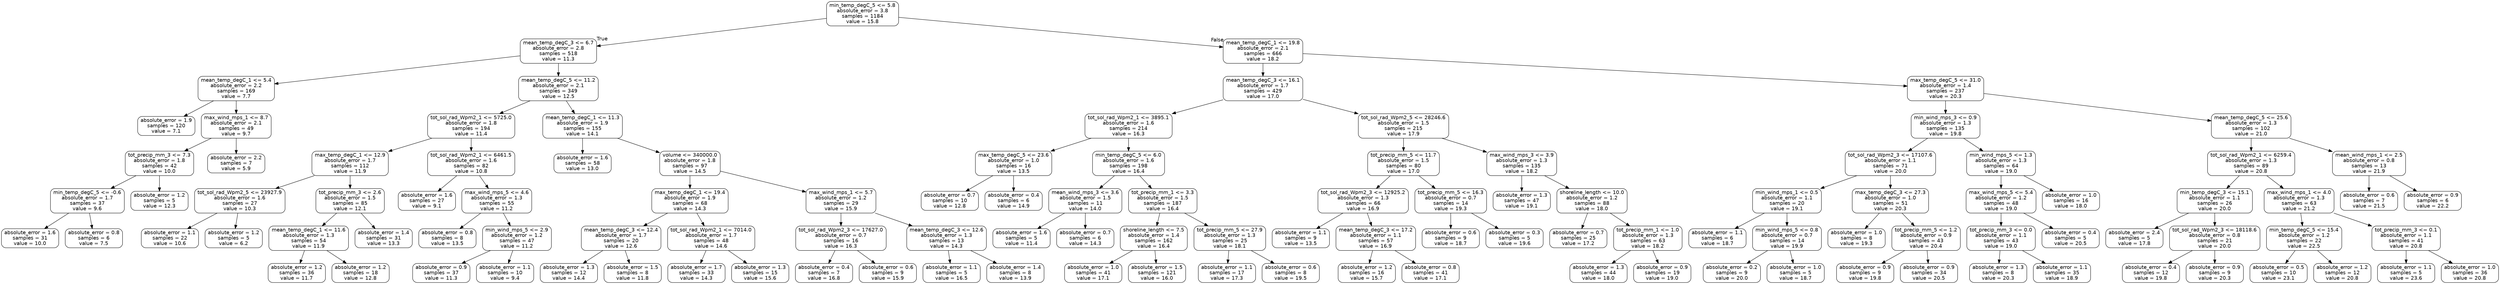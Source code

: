digraph Tree {
node [shape=box, style="rounded", color="black", fontname="helvetica"] ;
edge [fontname="helvetica"] ;
0 [label="min_temp_degC_5 <= 5.8\nabsolute_error = 3.8\nsamples = 1184\nvalue = 15.8"] ;
1 [label="mean_temp_degC_3 <= 6.7\nabsolute_error = 2.8\nsamples = 518\nvalue = 11.3"] ;
0 -> 1 [labeldistance=2.5, labelangle=45, headlabel="True"] ;
2 [label="mean_temp_degC_1 <= 5.4\nabsolute_error = 2.2\nsamples = 169\nvalue = 7.7"] ;
1 -> 2 ;
3 [label="absolute_error = 1.9\nsamples = 120\nvalue = 7.1"] ;
2 -> 3 ;
4 [label="max_wind_mps_1 <= 8.7\nabsolute_error = 2.1\nsamples = 49\nvalue = 9.7"] ;
2 -> 4 ;
5 [label="tot_precip_mm_3 <= 7.3\nabsolute_error = 1.8\nsamples = 42\nvalue = 10.0"] ;
4 -> 5 ;
6 [label="min_temp_degC_5 <= -0.6\nabsolute_error = 1.7\nsamples = 37\nvalue = 9.6"] ;
5 -> 6 ;
7 [label="absolute_error = 1.6\nsamples = 31\nvalue = 10.0"] ;
6 -> 7 ;
8 [label="absolute_error = 0.8\nsamples = 6\nvalue = 7.5"] ;
6 -> 8 ;
9 [label="absolute_error = 1.2\nsamples = 5\nvalue = 12.3"] ;
5 -> 9 ;
10 [label="absolute_error = 2.2\nsamples = 7\nvalue = 5.9"] ;
4 -> 10 ;
11 [label="mean_temp_degC_5 <= 11.2\nabsolute_error = 2.1\nsamples = 349\nvalue = 12.5"] ;
1 -> 11 ;
12 [label="tot_sol_rad_Wpm2_1 <= 5725.0\nabsolute_error = 1.8\nsamples = 194\nvalue = 11.4"] ;
11 -> 12 ;
13 [label="max_temp_degC_1 <= 12.9\nabsolute_error = 1.7\nsamples = 112\nvalue = 11.9"] ;
12 -> 13 ;
14 [label="tot_sol_rad_Wpm2_5 <= 23927.9\nabsolute_error = 1.6\nsamples = 27\nvalue = 10.3"] ;
13 -> 14 ;
15 [label="absolute_error = 1.1\nsamples = 22\nvalue = 10.6"] ;
14 -> 15 ;
16 [label="absolute_error = 1.2\nsamples = 5\nvalue = 6.2"] ;
14 -> 16 ;
17 [label="tot_precip_mm_3 <= 2.6\nabsolute_error = 1.5\nsamples = 85\nvalue = 12.1"] ;
13 -> 17 ;
18 [label="mean_temp_degC_1 <= 11.6\nabsolute_error = 1.3\nsamples = 54\nvalue = 11.9"] ;
17 -> 18 ;
19 [label="absolute_error = 1.2\nsamples = 36\nvalue = 11.7"] ;
18 -> 19 ;
20 [label="absolute_error = 1.2\nsamples = 18\nvalue = 12.8"] ;
18 -> 20 ;
21 [label="absolute_error = 1.4\nsamples = 31\nvalue = 13.3"] ;
17 -> 21 ;
22 [label="tot_sol_rad_Wpm2_1 <= 6461.5\nabsolute_error = 1.6\nsamples = 82\nvalue = 10.8"] ;
12 -> 22 ;
23 [label="absolute_error = 1.6\nsamples = 27\nvalue = 9.1"] ;
22 -> 23 ;
24 [label="max_wind_mps_5 <= 4.6\nabsolute_error = 1.3\nsamples = 55\nvalue = 11.2"] ;
22 -> 24 ;
25 [label="absolute_error = 0.8\nsamples = 8\nvalue = 13.5"] ;
24 -> 25 ;
26 [label="min_wind_mps_5 <= 2.9\nabsolute_error = 1.2\nsamples = 47\nvalue = 11.2"] ;
24 -> 26 ;
27 [label="absolute_error = 0.9\nsamples = 37\nvalue = 11.3"] ;
26 -> 27 ;
28 [label="absolute_error = 1.1\nsamples = 10\nvalue = 9.4"] ;
26 -> 28 ;
29 [label="mean_temp_degC_1 <= 11.3\nabsolute_error = 1.9\nsamples = 155\nvalue = 14.1"] ;
11 -> 29 ;
30 [label="absolute_error = 1.6\nsamples = 58\nvalue = 13.0"] ;
29 -> 30 ;
31 [label="volume <= 340000.0\nabsolute_error = 1.8\nsamples = 97\nvalue = 14.5"] ;
29 -> 31 ;
32 [label="max_temp_degC_1 <= 19.4\nabsolute_error = 1.9\nsamples = 68\nvalue = 14.3"] ;
31 -> 32 ;
33 [label="mean_temp_degC_3 <= 12.4\nabsolute_error = 1.7\nsamples = 20\nvalue = 12.6"] ;
32 -> 33 ;
34 [label="absolute_error = 1.3\nsamples = 12\nvalue = 14.4"] ;
33 -> 34 ;
35 [label="absolute_error = 1.5\nsamples = 8\nvalue = 11.8"] ;
33 -> 35 ;
36 [label="tot_sol_rad_Wpm2_1 <= 7014.0\nabsolute_error = 1.7\nsamples = 48\nvalue = 14.6"] ;
32 -> 36 ;
37 [label="absolute_error = 1.7\nsamples = 33\nvalue = 14.3"] ;
36 -> 37 ;
38 [label="absolute_error = 1.3\nsamples = 15\nvalue = 15.6"] ;
36 -> 38 ;
39 [label="max_wind_mps_1 <= 5.7\nabsolute_error = 1.2\nsamples = 29\nvalue = 15.9"] ;
31 -> 39 ;
40 [label="tot_sol_rad_Wpm2_3 <= 17627.0\nabsolute_error = 0.7\nsamples = 16\nvalue = 16.3"] ;
39 -> 40 ;
41 [label="absolute_error = 0.4\nsamples = 7\nvalue = 16.8"] ;
40 -> 41 ;
42 [label="absolute_error = 0.6\nsamples = 9\nvalue = 15.9"] ;
40 -> 42 ;
43 [label="mean_temp_degC_3 <= 12.6\nabsolute_error = 1.3\nsamples = 13\nvalue = 14.3"] ;
39 -> 43 ;
44 [label="absolute_error = 1.1\nsamples = 5\nvalue = 16.5"] ;
43 -> 44 ;
45 [label="absolute_error = 1.4\nsamples = 8\nvalue = 13.9"] ;
43 -> 45 ;
46 [label="mean_temp_degC_1 <= 19.8\nabsolute_error = 2.1\nsamples = 666\nvalue = 18.2"] ;
0 -> 46 [labeldistance=2.5, labelangle=-45, headlabel="False"] ;
47 [label="mean_temp_degC_3 <= 16.1\nabsolute_error = 1.7\nsamples = 429\nvalue = 17.0"] ;
46 -> 47 ;
48 [label="tot_sol_rad_Wpm2_1 <= 3895.1\nabsolute_error = 1.6\nsamples = 214\nvalue = 16.3"] ;
47 -> 48 ;
49 [label="max_temp_degC_5 <= 23.6\nabsolute_error = 1.0\nsamples = 16\nvalue = 13.5"] ;
48 -> 49 ;
50 [label="absolute_error = 0.7\nsamples = 10\nvalue = 12.8"] ;
49 -> 50 ;
51 [label="absolute_error = 0.4\nsamples = 6\nvalue = 14.9"] ;
49 -> 51 ;
52 [label="min_temp_degC_5 <= 6.0\nabsolute_error = 1.6\nsamples = 198\nvalue = 16.4"] ;
48 -> 52 ;
53 [label="mean_wind_mps_3 <= 3.6\nabsolute_error = 1.5\nsamples = 11\nvalue = 14.0"] ;
52 -> 53 ;
54 [label="absolute_error = 1.6\nsamples = 5\nvalue = 11.4"] ;
53 -> 54 ;
55 [label="absolute_error = 0.7\nsamples = 6\nvalue = 14.3"] ;
53 -> 55 ;
56 [label="tot_precip_mm_1 <= 3.3\nabsolute_error = 1.5\nsamples = 187\nvalue = 16.4"] ;
52 -> 56 ;
57 [label="shoreline_length <= 7.5\nabsolute_error = 1.4\nsamples = 162\nvalue = 16.4"] ;
56 -> 57 ;
58 [label="absolute_error = 1.0\nsamples = 41\nvalue = 17.1"] ;
57 -> 58 ;
59 [label="absolute_error = 1.5\nsamples = 121\nvalue = 16.0"] ;
57 -> 59 ;
60 [label="tot_precip_mm_5 <= 27.9\nabsolute_error = 1.3\nsamples = 25\nvalue = 18.1"] ;
56 -> 60 ;
61 [label="absolute_error = 1.1\nsamples = 17\nvalue = 17.3"] ;
60 -> 61 ;
62 [label="absolute_error = 0.6\nsamples = 8\nvalue = 19.5"] ;
60 -> 62 ;
63 [label="tot_sol_rad_Wpm2_5 <= 28246.6\nabsolute_error = 1.5\nsamples = 215\nvalue = 17.9"] ;
47 -> 63 ;
64 [label="tot_precip_mm_5 <= 11.7\nabsolute_error = 1.5\nsamples = 80\nvalue = 17.0"] ;
63 -> 64 ;
65 [label="tot_sol_rad_Wpm2_3 <= 12925.2\nabsolute_error = 1.3\nsamples = 66\nvalue = 16.9"] ;
64 -> 65 ;
66 [label="absolute_error = 1.1\nsamples = 9\nvalue = 13.5"] ;
65 -> 66 ;
67 [label="mean_temp_degC_3 <= 17.2\nabsolute_error = 1.1\nsamples = 57\nvalue = 16.9"] ;
65 -> 67 ;
68 [label="absolute_error = 1.2\nsamples = 16\nvalue = 15.7"] ;
67 -> 68 ;
69 [label="absolute_error = 0.8\nsamples = 41\nvalue = 17.1"] ;
67 -> 69 ;
70 [label="tot_precip_mm_5 <= 16.3\nabsolute_error = 0.7\nsamples = 14\nvalue = 19.3"] ;
64 -> 70 ;
71 [label="absolute_error = 0.6\nsamples = 9\nvalue = 18.7"] ;
70 -> 71 ;
72 [label="absolute_error = 0.3\nsamples = 5\nvalue = 19.6"] ;
70 -> 72 ;
73 [label="max_wind_mps_3 <= 3.9\nabsolute_error = 1.3\nsamples = 135\nvalue = 18.2"] ;
63 -> 73 ;
74 [label="absolute_error = 1.3\nsamples = 47\nvalue = 19.1"] ;
73 -> 74 ;
75 [label="shoreline_length <= 10.0\nabsolute_error = 1.2\nsamples = 88\nvalue = 18.0"] ;
73 -> 75 ;
76 [label="absolute_error = 0.7\nsamples = 25\nvalue = 17.2"] ;
75 -> 76 ;
77 [label="tot_precip_mm_1 <= 1.0\nabsolute_error = 1.3\nsamples = 63\nvalue = 18.2"] ;
75 -> 77 ;
78 [label="absolute_error = 1.3\nsamples = 44\nvalue = 18.0"] ;
77 -> 78 ;
79 [label="absolute_error = 0.9\nsamples = 19\nvalue = 19.0"] ;
77 -> 79 ;
80 [label="max_temp_degC_5 <= 31.0\nabsolute_error = 1.4\nsamples = 237\nvalue = 20.3"] ;
46 -> 80 ;
81 [label="min_wind_mps_3 <= 0.9\nabsolute_error = 1.3\nsamples = 135\nvalue = 19.8"] ;
80 -> 81 ;
82 [label="tot_sol_rad_Wpm2_3 <= 17107.6\nabsolute_error = 1.1\nsamples = 71\nvalue = 20.0"] ;
81 -> 82 ;
83 [label="min_wind_mps_1 <= 0.5\nabsolute_error = 1.1\nsamples = 20\nvalue = 19.1"] ;
82 -> 83 ;
84 [label="absolute_error = 1.1\nsamples = 6\nvalue = 18.7"] ;
83 -> 84 ;
85 [label="min_wind_mps_5 <= 0.8\nabsolute_error = 0.7\nsamples = 14\nvalue = 19.9"] ;
83 -> 85 ;
86 [label="absolute_error = 0.2\nsamples = 9\nvalue = 20.0"] ;
85 -> 86 ;
87 [label="absolute_error = 1.0\nsamples = 5\nvalue = 18.7"] ;
85 -> 87 ;
88 [label="max_temp_degC_3 <= 27.3\nabsolute_error = 1.0\nsamples = 51\nvalue = 20.3"] ;
82 -> 88 ;
89 [label="absolute_error = 1.0\nsamples = 8\nvalue = 19.3"] ;
88 -> 89 ;
90 [label="tot_precip_mm_5 <= 1.2\nabsolute_error = 0.9\nsamples = 43\nvalue = 20.4"] ;
88 -> 90 ;
91 [label="absolute_error = 0.9\nsamples = 9\nvalue = 19.8"] ;
90 -> 91 ;
92 [label="absolute_error = 0.9\nsamples = 34\nvalue = 20.5"] ;
90 -> 92 ;
93 [label="min_wind_mps_5 <= 1.3\nabsolute_error = 1.3\nsamples = 64\nvalue = 19.0"] ;
81 -> 93 ;
94 [label="max_wind_mps_5 <= 5.4\nabsolute_error = 1.2\nsamples = 48\nvalue = 19.0"] ;
93 -> 94 ;
95 [label="tot_precip_mm_3 <= 0.0\nabsolute_error = 1.1\nsamples = 43\nvalue = 19.0"] ;
94 -> 95 ;
96 [label="absolute_error = 1.3\nsamples = 8\nvalue = 20.3"] ;
95 -> 96 ;
97 [label="absolute_error = 1.1\nsamples = 35\nvalue = 18.9"] ;
95 -> 97 ;
98 [label="absolute_error = 0.4\nsamples = 5\nvalue = 20.5"] ;
94 -> 98 ;
99 [label="absolute_error = 1.0\nsamples = 16\nvalue = 18.0"] ;
93 -> 99 ;
100 [label="mean_temp_degC_5 <= 25.6\nabsolute_error = 1.3\nsamples = 102\nvalue = 21.0"] ;
80 -> 100 ;
101 [label="tot_sol_rad_Wpm2_1 <= 6259.4\nabsolute_error = 1.3\nsamples = 89\nvalue = 20.8"] ;
100 -> 101 ;
102 [label="min_temp_degC_3 <= 15.1\nabsolute_error = 1.1\nsamples = 26\nvalue = 20.0"] ;
101 -> 102 ;
103 [label="absolute_error = 2.4\nsamples = 5\nvalue = 17.8"] ;
102 -> 103 ;
104 [label="tot_sol_rad_Wpm2_3 <= 18118.6\nabsolute_error = 0.8\nsamples = 21\nvalue = 20.0"] ;
102 -> 104 ;
105 [label="absolute_error = 0.4\nsamples = 12\nvalue = 19.8"] ;
104 -> 105 ;
106 [label="absolute_error = 0.9\nsamples = 9\nvalue = 20.3"] ;
104 -> 106 ;
107 [label="max_wind_mps_1 <= 4.0\nabsolute_error = 1.3\nsamples = 63\nvalue = 21.2"] ;
101 -> 107 ;
108 [label="min_temp_degC_5 <= 15.4\nabsolute_error = 1.2\nsamples = 22\nvalue = 22.5"] ;
107 -> 108 ;
109 [label="absolute_error = 0.5\nsamples = 10\nvalue = 23.1"] ;
108 -> 109 ;
110 [label="absolute_error = 1.2\nsamples = 12\nvalue = 20.8"] ;
108 -> 110 ;
111 [label="tot_precip_mm_3 <= 0.1\nabsolute_error = 1.1\nsamples = 41\nvalue = 20.8"] ;
107 -> 111 ;
112 [label="absolute_error = 1.1\nsamples = 5\nvalue = 23.6"] ;
111 -> 112 ;
113 [label="absolute_error = 1.0\nsamples = 36\nvalue = 20.8"] ;
111 -> 113 ;
114 [label="mean_wind_mps_1 <= 2.5\nabsolute_error = 0.8\nsamples = 13\nvalue = 21.9"] ;
100 -> 114 ;
115 [label="absolute_error = 0.6\nsamples = 7\nvalue = 21.5"] ;
114 -> 115 ;
116 [label="absolute_error = 0.9\nsamples = 6\nvalue = 22.2"] ;
114 -> 116 ;
}
